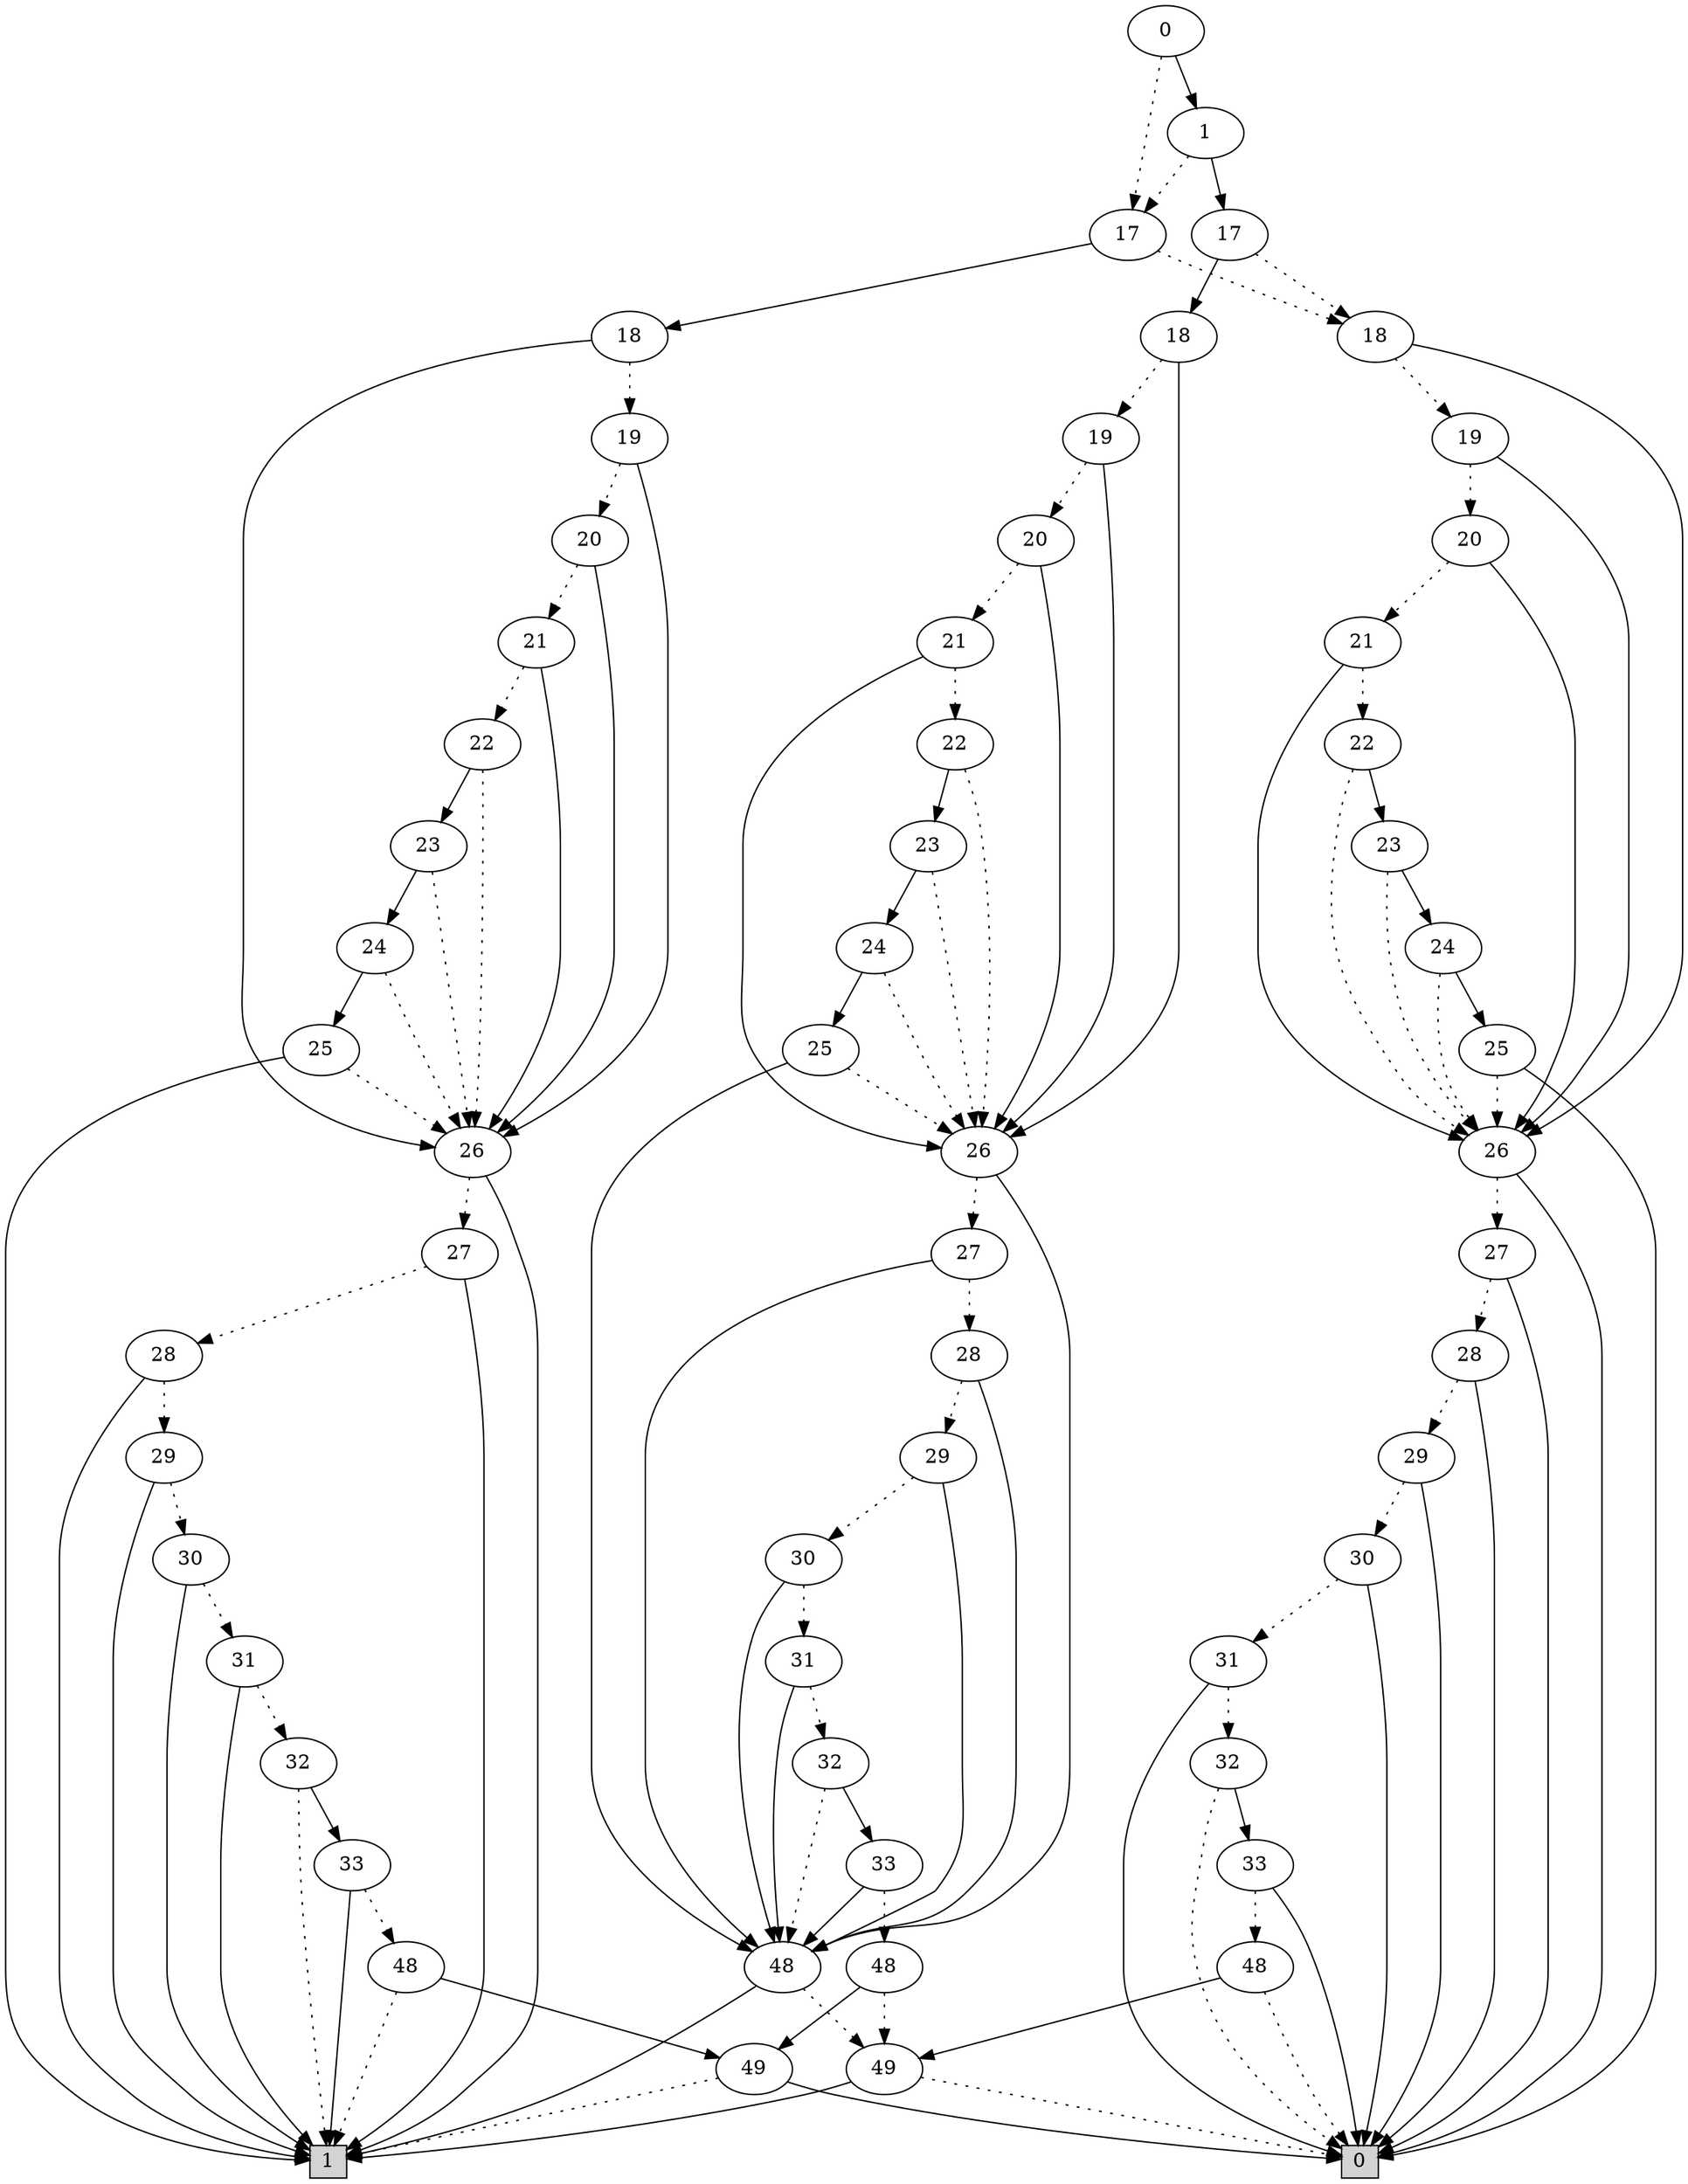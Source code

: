 digraph G {
0 [shape=box, label="0", style=filled, shape=box, height=0.3, width=0.3];
1 [shape=box, label="1", style=filled, shape=box, height=0.3, width=0.3];
162101 [label="0"];
162101 -> 162098 [style=dotted];
162101 -> 162100 [style=filled];
162098 [label="17"];
162098 -> 155091 [style=dotted];
162098 -> 155099 [style=filled];
155091 [label="18"];
155091 -> 155090 [style=dotted];
155091 -> 42716 [style=filled];
155090 [label="19"];
155090 -> 155089 [style=dotted];
155090 -> 42716 [style=filled];
155089 [label="20"];
155089 -> 155088 [style=dotted];
155089 -> 42716 [style=filled];
155088 [label="21"];
155088 -> 155087 [style=dotted];
155088 -> 42716 [style=filled];
155087 [label="22"];
155087 -> 42716 [style=dotted];
155087 -> 155086 [style=filled];
42716 [label="26"];
42716 -> 42715 [style=dotted];
42716 -> 0 [style=filled];
42715 [label="27"];
42715 -> 42714 [style=dotted];
42715 -> 0 [style=filled];
42714 [label="28"];
42714 -> 42713 [style=dotted];
42714 -> 0 [style=filled];
42713 [label="29"];
42713 -> 42712 [style=dotted];
42713 -> 0 [style=filled];
42712 [label="30"];
42712 -> 42711 [style=dotted];
42712 -> 0 [style=filled];
42711 [label="31"];
42711 -> 42710 [style=dotted];
42711 -> 0 [style=filled];
42710 [label="32"];
42710 -> 0 [style=dotted];
42710 -> 42709 [style=filled];
42709 [label="33"];
42709 -> 4598 [style=dotted];
42709 -> 0 [style=filled];
4598 [label="48"];
4598 -> 0 [style=dotted];
4598 -> 100 [style=filled];
100 [label="49"];
100 -> 0 [style=dotted];
100 -> 1 [style=filled];
155086 [label="23"];
155086 -> 42716 [style=dotted];
155086 -> 155085 [style=filled];
155085 [label="24"];
155085 -> 42716 [style=dotted];
155085 -> 155084 [style=filled];
155084 [label="25"];
155084 -> 42716 [style=dotted];
155084 -> 0 [style=filled];
155099 [label="18"];
155099 -> 155098 [style=dotted];
155099 -> 90773 [style=filled];
155098 [label="19"];
155098 -> 155097 [style=dotted];
155098 -> 90773 [style=filled];
155097 [label="20"];
155097 -> 155096 [style=dotted];
155097 -> 90773 [style=filled];
155096 [label="21"];
155096 -> 155095 [style=dotted];
155096 -> 90773 [style=filled];
155095 [label="22"];
155095 -> 90773 [style=dotted];
155095 -> 155094 [style=filled];
90773 [label="26"];
90773 -> 90772 [style=dotted];
90773 -> 1 [style=filled];
90772 [label="27"];
90772 -> 90771 [style=dotted];
90772 -> 1 [style=filled];
90771 [label="28"];
90771 -> 90770 [style=dotted];
90771 -> 1 [style=filled];
90770 [label="29"];
90770 -> 90769 [style=dotted];
90770 -> 1 [style=filled];
90769 [label="30"];
90769 -> 90768 [style=dotted];
90769 -> 1 [style=filled];
90768 [label="31"];
90768 -> 90767 [style=dotted];
90768 -> 1 [style=filled];
90767 [label="32"];
90767 -> 1 [style=dotted];
90767 -> 90766 [style=filled];
90766 [label="33"];
90766 -> 4600 [style=dotted];
90766 -> 1 [style=filled];
4600 [label="48"];
4600 -> 1 [style=dotted];
4600 -> 101 [style=filled];
101 [label="49"];
101 -> 1 [style=dotted];
101 -> 0 [style=filled];
155094 [label="23"];
155094 -> 90773 [style=dotted];
155094 -> 155093 [style=filled];
155093 [label="24"];
155093 -> 90773 [style=dotted];
155093 -> 155092 [style=filled];
155092 [label="25"];
155092 -> 90773 [style=dotted];
155092 -> 1 [style=filled];
162100 [label="1"];
162100 -> 162098 [style=dotted];
162100 -> 162099 [style=filled];
162099 [label="17"];
162099 -> 155091 [style=dotted];
162099 -> 155107 [style=filled];
155107 [label="18"];
155107 -> 155106 [style=dotted];
155107 -> 99921 [style=filled];
155106 [label="19"];
155106 -> 155105 [style=dotted];
155106 -> 99921 [style=filled];
155105 [label="20"];
155105 -> 155104 [style=dotted];
155105 -> 99921 [style=filled];
155104 [label="21"];
155104 -> 155103 [style=dotted];
155104 -> 99921 [style=filled];
155103 [label="22"];
155103 -> 99921 [style=dotted];
155103 -> 155102 [style=filled];
99921 [label="26"];
99921 -> 99920 [style=dotted];
99921 -> 42471 [style=filled];
99920 [label="27"];
99920 -> 99919 [style=dotted];
99920 -> 42471 [style=filled];
99919 [label="28"];
99919 -> 99918 [style=dotted];
99919 -> 42471 [style=filled];
99918 [label="29"];
99918 -> 99917 [style=dotted];
99918 -> 42471 [style=filled];
99917 [label="30"];
99917 -> 99916 [style=dotted];
99917 -> 42471 [style=filled];
99916 [label="31"];
99916 -> 99915 [style=dotted];
99916 -> 42471 [style=filled];
99915 [label="32"];
99915 -> 42471 [style=dotted];
99915 -> 99914 [style=filled];
42471 [label="48"];
42471 -> 100 [style=dotted];
42471 -> 1 [style=filled];
99914 [label="33"];
99914 -> 42616 [style=dotted];
99914 -> 42471 [style=filled];
42616 [label="48"];
42616 -> 100 [style=dotted];
42616 -> 101 [style=filled];
155102 [label="23"];
155102 -> 99921 [style=dotted];
155102 -> 155101 [style=filled];
155101 [label="24"];
155101 -> 99921 [style=dotted];
155101 -> 155100 [style=filled];
155100 [label="25"];
155100 -> 99921 [style=dotted];
155100 -> 42471 [style=filled];
}

